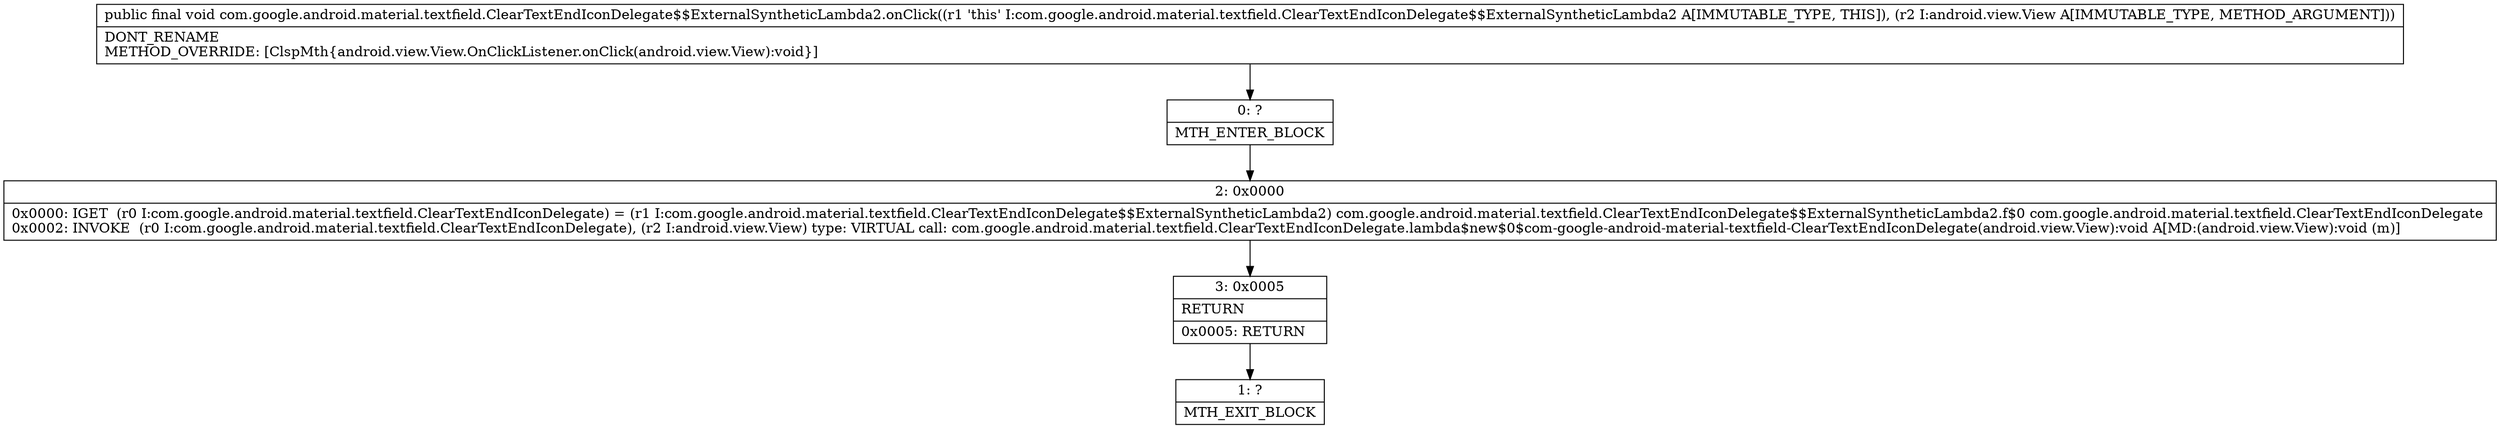 digraph "CFG forcom.google.android.material.textfield.ClearTextEndIconDelegate$$ExternalSyntheticLambda2.onClick(Landroid\/view\/View;)V" {
Node_0 [shape=record,label="{0\:\ ?|MTH_ENTER_BLOCK\l}"];
Node_2 [shape=record,label="{2\:\ 0x0000|0x0000: IGET  (r0 I:com.google.android.material.textfield.ClearTextEndIconDelegate) = (r1 I:com.google.android.material.textfield.ClearTextEndIconDelegate$$ExternalSyntheticLambda2) com.google.android.material.textfield.ClearTextEndIconDelegate$$ExternalSyntheticLambda2.f$0 com.google.android.material.textfield.ClearTextEndIconDelegate \l0x0002: INVOKE  (r0 I:com.google.android.material.textfield.ClearTextEndIconDelegate), (r2 I:android.view.View) type: VIRTUAL call: com.google.android.material.textfield.ClearTextEndIconDelegate.lambda$new$0$com\-google\-android\-material\-textfield\-ClearTextEndIconDelegate(android.view.View):void A[MD:(android.view.View):void (m)]\l}"];
Node_3 [shape=record,label="{3\:\ 0x0005|RETURN\l|0x0005: RETURN   \l}"];
Node_1 [shape=record,label="{1\:\ ?|MTH_EXIT_BLOCK\l}"];
MethodNode[shape=record,label="{public final void com.google.android.material.textfield.ClearTextEndIconDelegate$$ExternalSyntheticLambda2.onClick((r1 'this' I:com.google.android.material.textfield.ClearTextEndIconDelegate$$ExternalSyntheticLambda2 A[IMMUTABLE_TYPE, THIS]), (r2 I:android.view.View A[IMMUTABLE_TYPE, METHOD_ARGUMENT]))  | DONT_RENAME\lMETHOD_OVERRIDE: [ClspMth\{android.view.View.OnClickListener.onClick(android.view.View):void\}]\l}"];
MethodNode -> Node_0;Node_0 -> Node_2;
Node_2 -> Node_3;
Node_3 -> Node_1;
}

